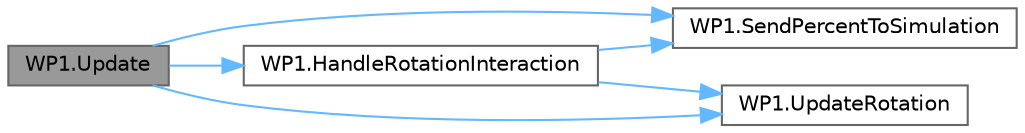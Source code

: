 digraph "WP1.Update"
{
 // LATEX_PDF_SIZE
  bgcolor="transparent";
  edge [fontname=Helvetica,fontsize=10,labelfontname=Helvetica,labelfontsize=10];
  node [fontname=Helvetica,fontsize=10,shape=box,height=0.2,width=0.4];
  rankdir="LR";
  Node1 [id="Node000001",label="WP1.Update",height=0.2,width=0.4,color="gray40", fillcolor="grey60", style="filled", fontcolor="black",tooltip="This method updates the rotation of the switch based on the current value of Percent."];
  Node1 -> Node2 [id="edge1_Node000001_Node000002",color="steelblue1",style="solid",tooltip=" "];
  Node2 [id="Node000002",label="WP1.HandleRotationInteraction",height=0.2,width=0.4,color="grey40", fillcolor="white", style="filled",URL="$class_w_p1.html#acb0e8cb62880f131bc0109898fd30f37",tooltip="This method computes the rotation of the handle based on the rotation of the interactor and calls Upd..."];
  Node2 -> Node3 [id="edge2_Node000002_Node000003",color="steelblue1",style="solid",tooltip=" "];
  Node3 [id="Node000003",label="WP1.SendPercentToSimulation",height=0.2,width=0.4,color="grey40", fillcolor="white", style="filled",URL="$class_w_p1.html#a5d08e3ab27703d9f0d67439bc90705d9",tooltip="This method initiates a call to the REST Server to update the simulation with the current RPM value o..."];
  Node2 -> Node4 [id="edge3_Node000002_Node000004",color="steelblue1",style="solid",tooltip=" "];
  Node4 [id="Node000004",label="WP1.UpdateRotation",height=0.2,width=0.4,color="grey40", fillcolor="white", style="filled",URL="$class_w_p1.html#a8a70c750dd0971a900b42c194f828bee",tooltip="This method updates the rotation of the switch."];
  Node1 -> Node3 [id="edge4_Node000001_Node000003",color="steelblue1",style="solid",tooltip=" "];
  Node1 -> Node4 [id="edge5_Node000001_Node000004",color="steelblue1",style="solid",tooltip=" "];
}
